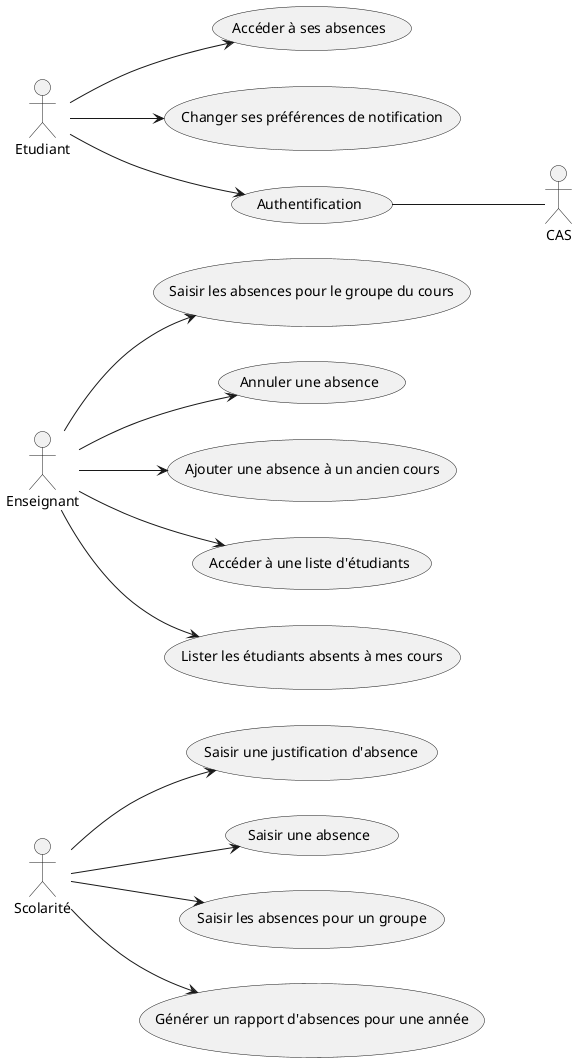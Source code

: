 @startuml
left to right direction
Scolarité --> (Saisir une justification d'absence)
Scolarité --> (Saisir une absence)
Scolarité --> (Saisir les absences pour un groupe)
Scolarité --> (Générer un rapport d'absences pour une année)
Enseignant --> (Saisir les absences pour le groupe du cours)
Enseignant --> (Annuler une absence)
Enseignant --> (Ajouter une absence à un ancien cours)
Enseignant --> (Accéder à une liste d'étudiants)
Enseignant --> (Lister les étudiants absents à mes cours)
Etudiant --> (Accéder à ses absences)
Etudiant --> (Changer ses préférences de notification)
Etudiant --> (Authentification)
(Authentification) -- CAS
@enduml


